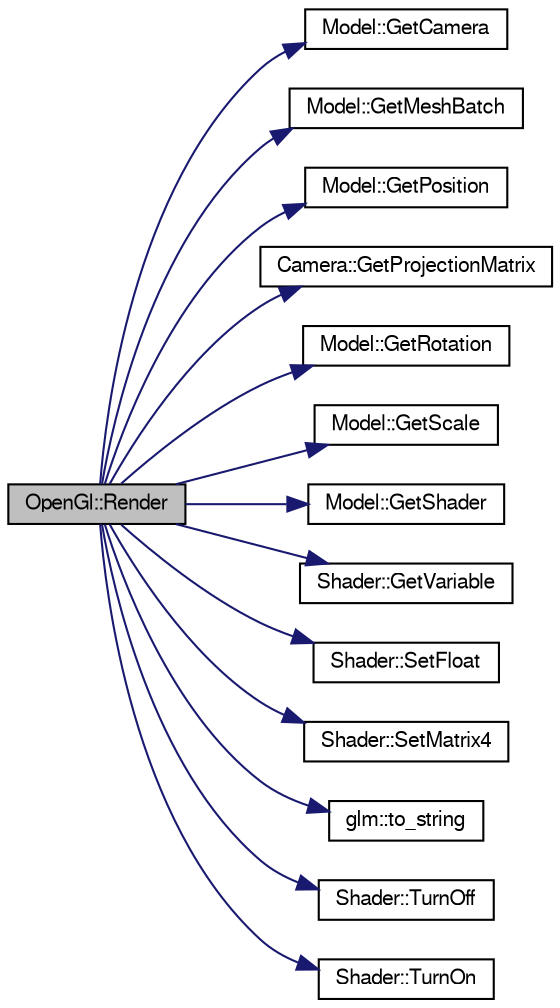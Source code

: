 digraph G
{
  bgcolor="transparent";
  edge [fontname="FreeSans",fontsize=10,labelfontname="FreeSans",labelfontsize=10];
  node [fontname="FreeSans",fontsize=10,shape=record];
  rankdir=LR;
  Node1 [label="OpenGl::Render",height=0.2,width=0.4,color="black", fillcolor="grey75", style="filled" fontcolor="black"];
  Node1 -> Node2 [color="midnightblue",fontsize=10,style="solid"];
  Node2 [label="Model::GetCamera",height=0.2,width=0.4,color="black",URL="$class_model.html#8c6429a35a1376657357e6e770470f13",tooltip="Gets the camera object."];
  Node1 -> Node3 [color="midnightblue",fontsize=10,style="solid"];
  Node3 [label="Model::GetMeshBatch",height=0.2,width=0.4,color="black",URL="$class_model.html#e8189e0eb940a7a994591ca71dafae5b",tooltip="Gets the mesh batch."];
  Node1 -> Node4 [color="midnightblue",fontsize=10,style="solid"];
  Node4 [label="Model::GetPosition",height=0.2,width=0.4,color="black",URL="$class_model.html#f4b5a0bae6b0b057c118444189c5dfa9",tooltip="Gets the models position."];
  Node1 -> Node5 [color="midnightblue",fontsize=10,style="solid"];
  Node5 [label="Camera::GetProjectionMatrix",height=0.2,width=0.4,color="black",URL="$class_camera.html#b0a4bf5a65d45f25529e3cffda1c361b",tooltip="Gets the projection matrix."];
  Node1 -> Node6 [color="midnightblue",fontsize=10,style="solid"];
  Node6 [label="Model::GetRotation",height=0.2,width=0.4,color="black",URL="$class_model.html#fc6593eeb0980053628cd00a75be51e9",tooltip="Gets the models rotation."];
  Node1 -> Node7 [color="midnightblue",fontsize=10,style="solid"];
  Node7 [label="Model::GetScale",height=0.2,width=0.4,color="black",URL="$class_model.html#a0fecf0d42fd4ab4d3c4a49a84bd830e",tooltip="Gets the models scale."];
  Node1 -> Node8 [color="midnightblue",fontsize=10,style="solid"];
  Node8 [label="Model::GetShader",height=0.2,width=0.4,color="black",URL="$class_model.html#985c54c42525ea8e9885977eff7027de",tooltip="Gets the shader."];
  Node1 -> Node9 [color="midnightblue",fontsize=10,style="solid"];
  Node9 [label="Shader::GetVariable",height=0.2,width=0.4,color="black",URL="$class_shader.html#1230582b9f5d71bde3614683244e1a83",tooltip="Gets the uniform variable."];
  Node1 -> Node10 [color="midnightblue",fontsize=10,style="solid"];
  Node10 [label="Shader::SetFloat",height=0.2,width=0.4,color="black",URL="$class_shader.html#df02f121177b2723321441701361fab4",tooltip="Sets uniform value to float."];
  Node1 -> Node11 [color="midnightblue",fontsize=10,style="solid"];
  Node11 [label="Shader::SetMatrix4",height=0.2,width=0.4,color="black",URL="$class_shader.html#61b49dc75fb1842ec58845e9912f824d",tooltip="Selects uniform value to be changed."];
  Node1 -> Node12 [color="midnightblue",fontsize=10,style="solid"];
  Node12 [label="glm::to_string",height=0.2,width=0.4,color="black",URL="$group__gtx__string__cast.html#ga805c20a3b3ed546b5fccf481697565d"];
  Node1 -> Node13 [color="midnightblue",fontsize=10,style="solid"];
  Node13 [label="Shader::TurnOff",height=0.2,width=0.4,color="black",URL="$class_shader.html#d94b005141a4ed31a3f4f801455e5590",tooltip="Turns shader off."];
  Node1 -> Node14 [color="midnightblue",fontsize=10,style="solid"];
  Node14 [label="Shader::TurnOn",height=0.2,width=0.4,color="black",URL="$class_shader.html#01e9b0696a56a5c567ea4b369872c982",tooltip="Turns shader on."];
}
